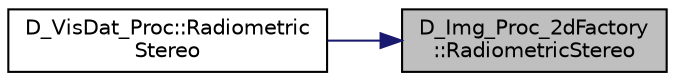 digraph "D_Img_Proc_2dFactory::RadiometricStereo"
{
 // LATEX_PDF_SIZE
  edge [fontname="Helvetica",fontsize="10",labelfontname="Helvetica",labelfontsize="10"];
  node [fontname="Helvetica",fontsize="10",shape=record];
  rankdir="RL";
  Node1 [label="D_Img_Proc_2dFactory\l::RadiometricStereo",height=0.2,width=0.4,color="black", fillcolor="grey75", style="filled", fontcolor="black",tooltip=" "];
  Node1 -> Node2 [dir="back",color="midnightblue",fontsize="10",style="solid",fontname="Helvetica"];
  Node2 [label="D_VisDat_Proc::Radiometric\lStereo",height=0.2,width=0.4,color="black", fillcolor="white", style="filled",URL="$class_d___vis_dat___proc.html#aa4117e25c64cda29d47f86b14cae4933",tooltip=" "];
}
